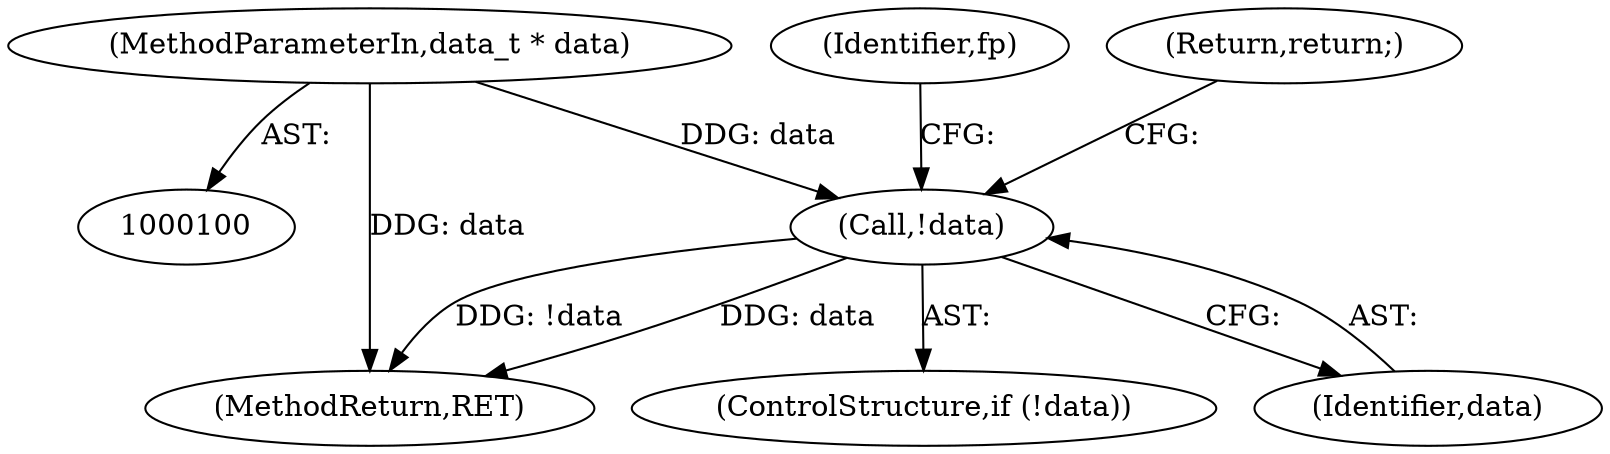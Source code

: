 digraph "0_keepalived_c6247a9ef2c7b33244ab1d3aa5d629ec49f0a067@pointer" {
"1000102" [label="(MethodParameterIn,data_t * data)"];
"1000106" [label="(Call,!data)"];
"1000110" [label="(Identifier,fp)"];
"1000102" [label="(MethodParameterIn,data_t * data)"];
"1000108" [label="(Return,return;)"];
"1000106" [label="(Call,!data)"];
"1001075" [label="(MethodReturn,RET)"];
"1000105" [label="(ControlStructure,if (!data))"];
"1000107" [label="(Identifier,data)"];
"1000102" -> "1000100"  [label="AST: "];
"1000102" -> "1001075"  [label="DDG: data"];
"1000102" -> "1000106"  [label="DDG: data"];
"1000106" -> "1000105"  [label="AST: "];
"1000106" -> "1000107"  [label="CFG: "];
"1000107" -> "1000106"  [label="AST: "];
"1000108" -> "1000106"  [label="CFG: "];
"1000110" -> "1000106"  [label="CFG: "];
"1000106" -> "1001075"  [label="DDG: data"];
"1000106" -> "1001075"  [label="DDG: !data"];
}

